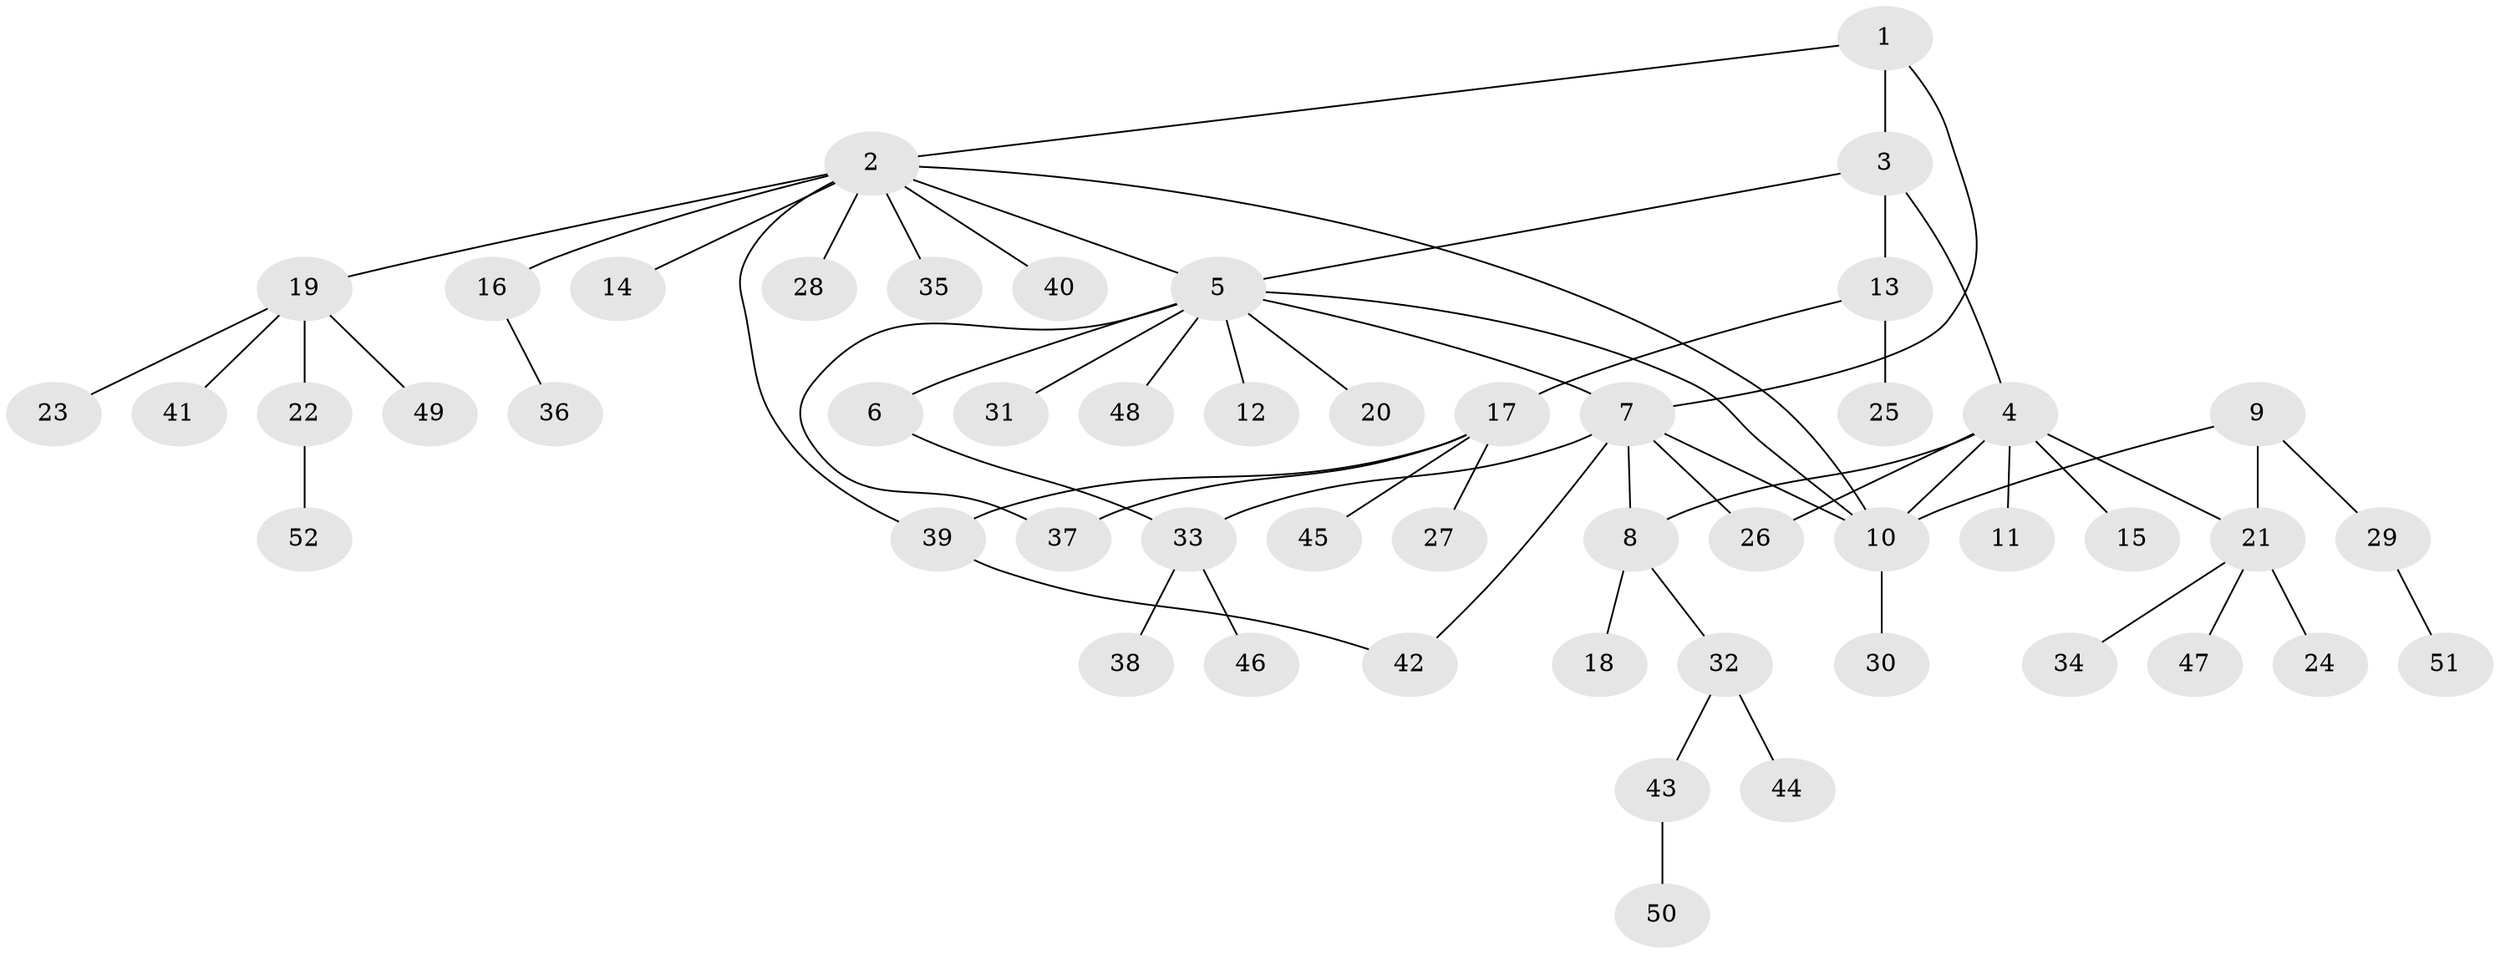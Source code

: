 // coarse degree distribution, {5: 0.07894736842105263, 10: 0.05263157894736842, 6: 0.02631578947368421, 2: 0.10526315789473684, 7: 0.02631578947368421, 3: 0.07894736842105263, 1: 0.5526315789473685, 4: 0.07894736842105263}
// Generated by graph-tools (version 1.1) at 2025/42/03/06/25 10:42:08]
// undirected, 52 vertices, 63 edges
graph export_dot {
graph [start="1"]
  node [color=gray90,style=filled];
  1;
  2;
  3;
  4;
  5;
  6;
  7;
  8;
  9;
  10;
  11;
  12;
  13;
  14;
  15;
  16;
  17;
  18;
  19;
  20;
  21;
  22;
  23;
  24;
  25;
  26;
  27;
  28;
  29;
  30;
  31;
  32;
  33;
  34;
  35;
  36;
  37;
  38;
  39;
  40;
  41;
  42;
  43;
  44;
  45;
  46;
  47;
  48;
  49;
  50;
  51;
  52;
  1 -- 2;
  1 -- 3;
  1 -- 7;
  2 -- 5;
  2 -- 10;
  2 -- 14;
  2 -- 16;
  2 -- 19;
  2 -- 28;
  2 -- 35;
  2 -- 39;
  2 -- 40;
  3 -- 4;
  3 -- 5;
  3 -- 13;
  4 -- 8;
  4 -- 10;
  4 -- 11;
  4 -- 15;
  4 -- 21;
  4 -- 26;
  5 -- 6;
  5 -- 7;
  5 -- 10;
  5 -- 12;
  5 -- 20;
  5 -- 31;
  5 -- 37;
  5 -- 48;
  6 -- 33;
  7 -- 8;
  7 -- 10;
  7 -- 26;
  7 -- 33;
  7 -- 42;
  8 -- 18;
  8 -- 32;
  9 -- 10;
  9 -- 21;
  9 -- 29;
  10 -- 30;
  13 -- 17;
  13 -- 25;
  16 -- 36;
  17 -- 27;
  17 -- 37;
  17 -- 39;
  17 -- 45;
  19 -- 22;
  19 -- 23;
  19 -- 41;
  19 -- 49;
  21 -- 24;
  21 -- 34;
  21 -- 47;
  22 -- 52;
  29 -- 51;
  32 -- 43;
  32 -- 44;
  33 -- 38;
  33 -- 46;
  39 -- 42;
  43 -- 50;
}

